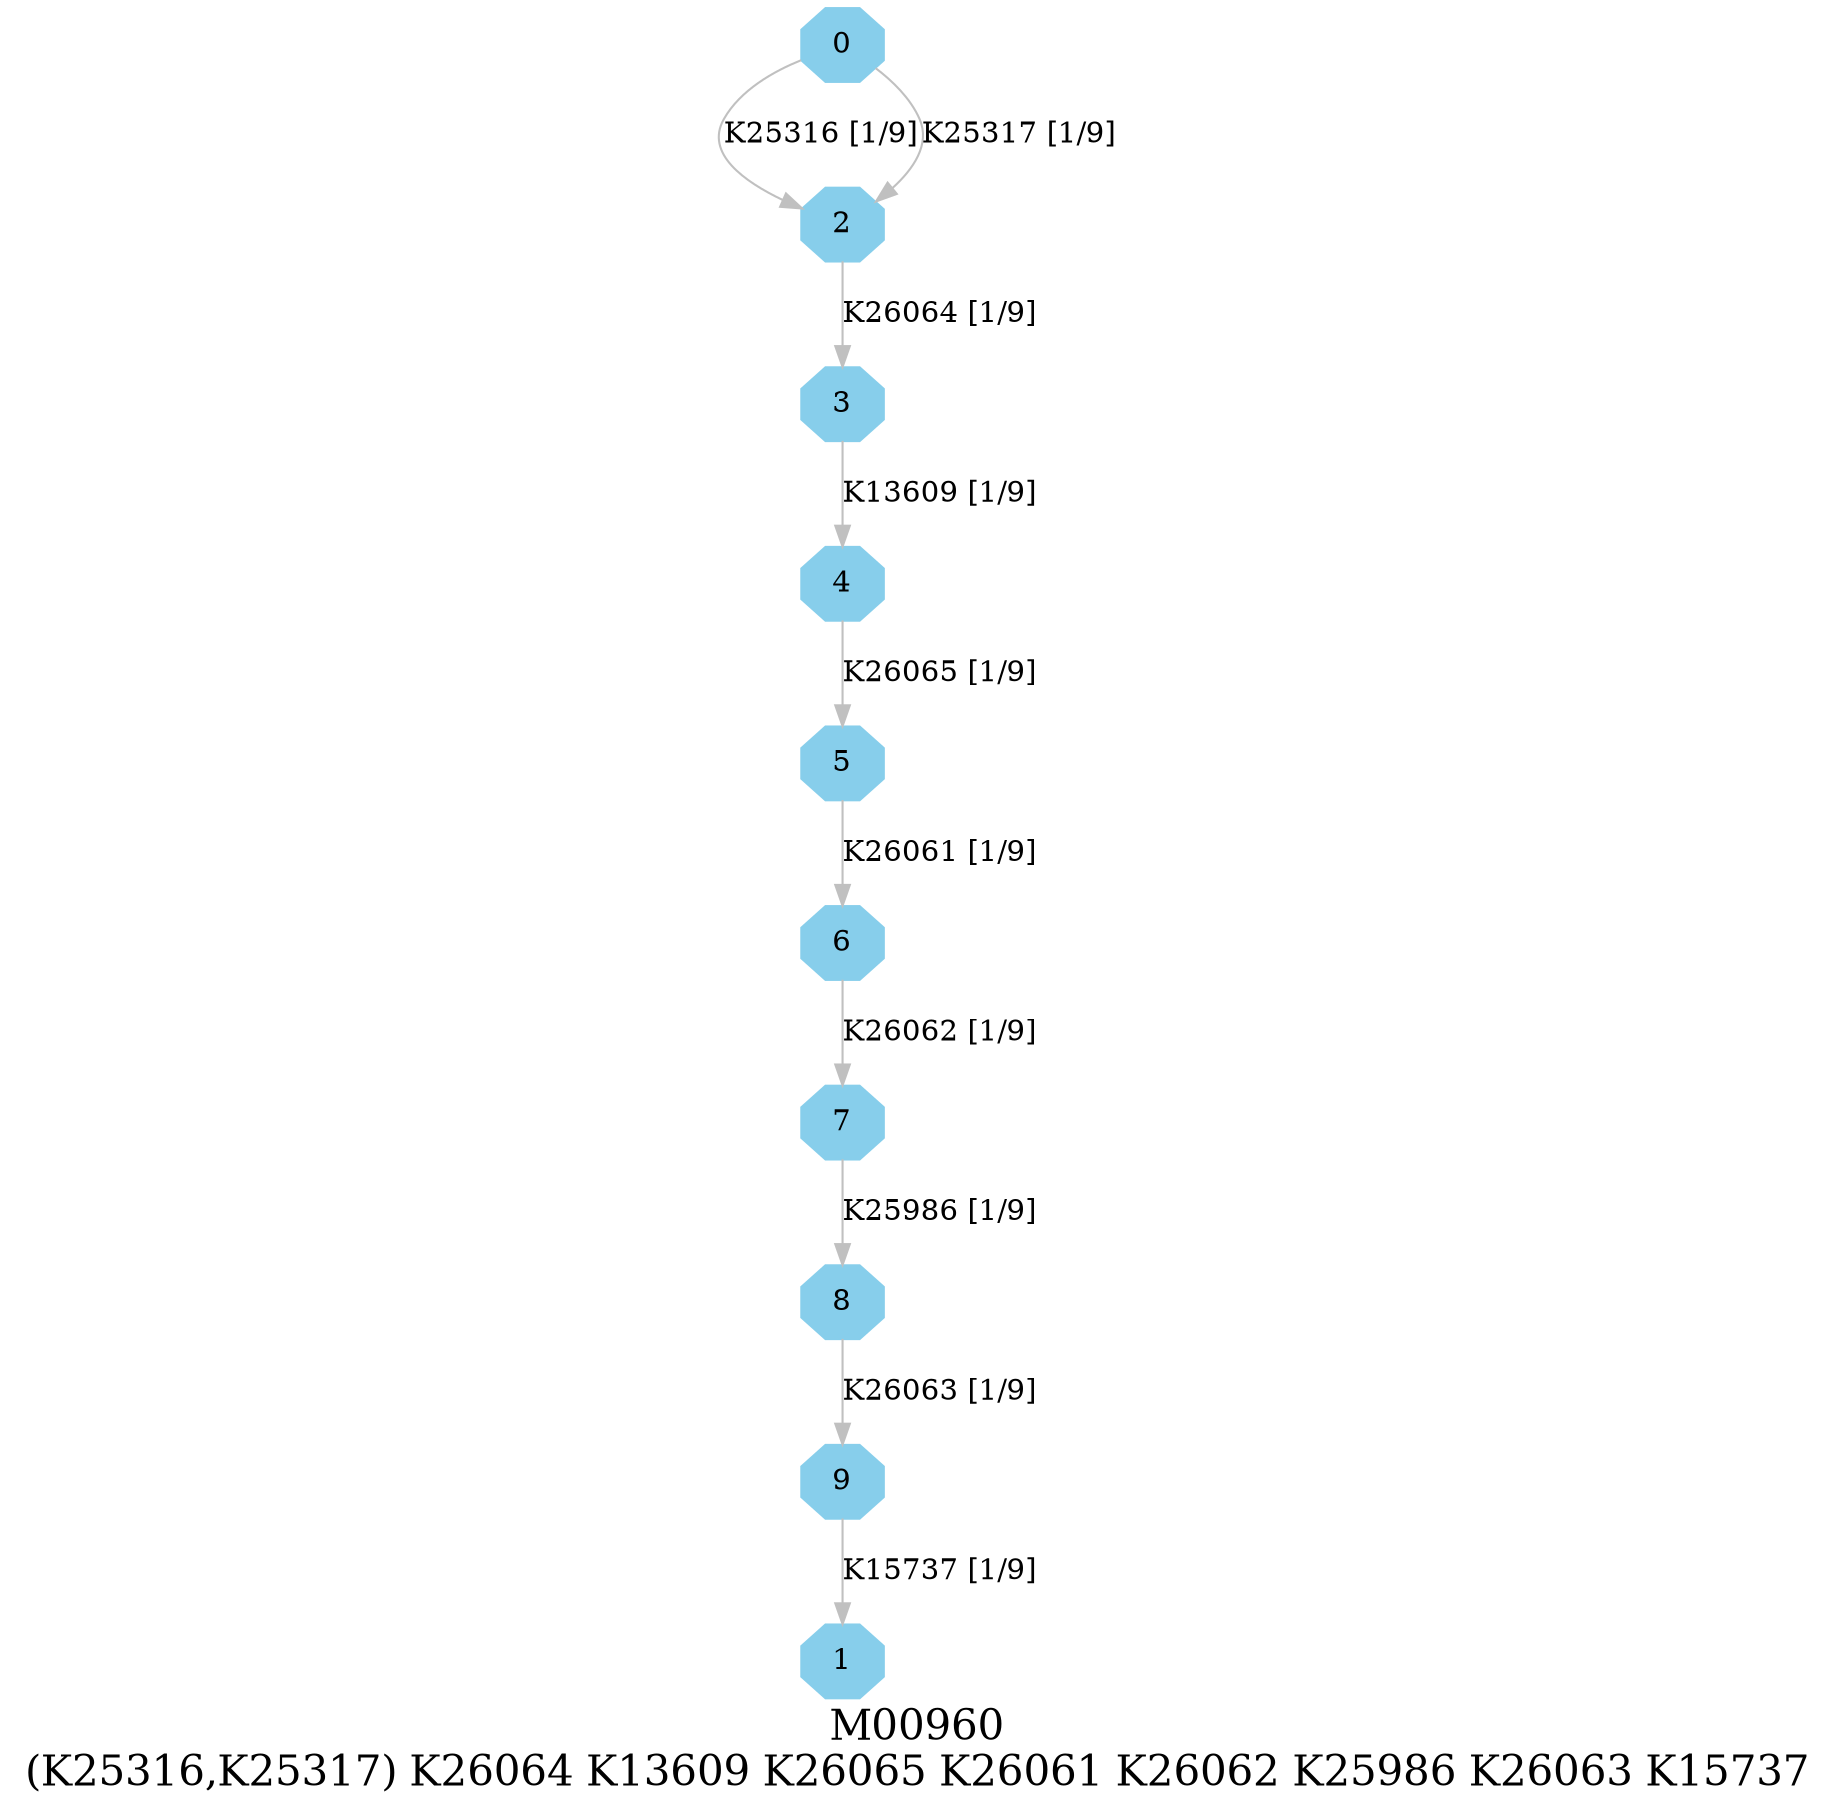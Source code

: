 digraph G {
graph [label="M00960
(K25316,K25317) K26064 K13609 K26065 K26061 K26062 K25986 K26063 K15737",fontsize=20];
node [shape=box,style=filled];
edge [len=3,color=grey];
{node [width=.3,height=.3,shape=octagon,style=filled,color=skyblue] 0 1 2 3 4 5 6 7 8 9 }
0 -> 2 [label="K25316 [1/9]"];
0 -> 2 [label="K25317 [1/9]"];
2 -> 3 [label="K26064 [1/9]"];
3 -> 4 [label="K13609 [1/9]"];
4 -> 5 [label="K26065 [1/9]"];
5 -> 6 [label="K26061 [1/9]"];
6 -> 7 [label="K26062 [1/9]"];
7 -> 8 [label="K25986 [1/9]"];
8 -> 9 [label="K26063 [1/9]"];
9 -> 1 [label="K15737 [1/9]"];
}